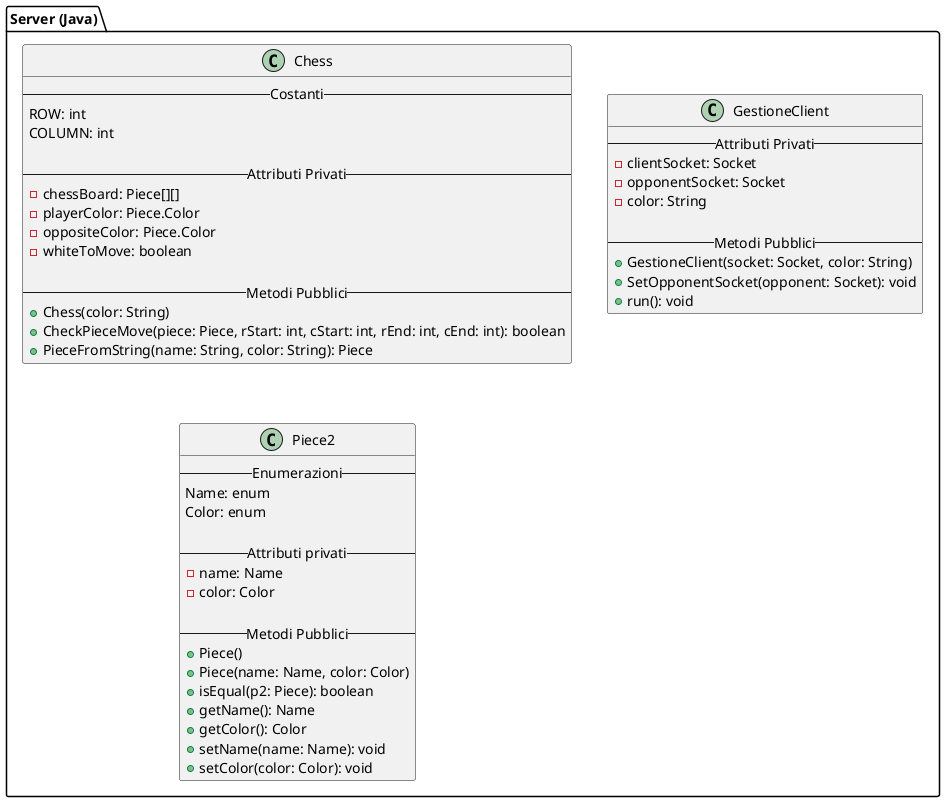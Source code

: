 @startuml classServer

package "Server (Java)"{
  class Chess {
    -- Costanti --
    ROW: int
    COLUMN: int

    -- Attributi Privati --
    - chessBoard: Piece[][]
    - playerColor: Piece.Color
    - oppositeColor: Piece.Color
    - whiteToMove: boolean

    -- Metodi Pubblici --
    {method} + Chess(color: String)
    {method} + CheckPieceMove(piece: Piece, rStart: int, cStart: int, rEnd: int, cEnd: int): boolean
    {method} + PieceFromString(name: String, color: String): Piece
  }

  class GestioneClient{
    -- Attributi Privati --
    - clientSocket: Socket
    - opponentSocket: Socket
    - color: String

    -- Metodi Pubblici --
    {method} + GestioneClient(socket: Socket, color: String)
    {method} + SetOpponentSocket(opponent: Socket): void
    {method} + run(): void
  }

  class Piece2 {
    -- Enumerazioni --
    Name: enum
    Color: enum

    -- Attributi privati --
    - name: Name
    - color: Color

    -- Metodi Pubblici --
    {method} + Piece()
    {method} + Piece(name: Name, color: Color)
    {method} + isEqual(p2: Piece): boolean
    {method} + getName(): Name
    {method} + getColor(): Color
    {method} + setName(name: Name): void
    {method} + setColor(color: Color): void
  }
}

@enduml